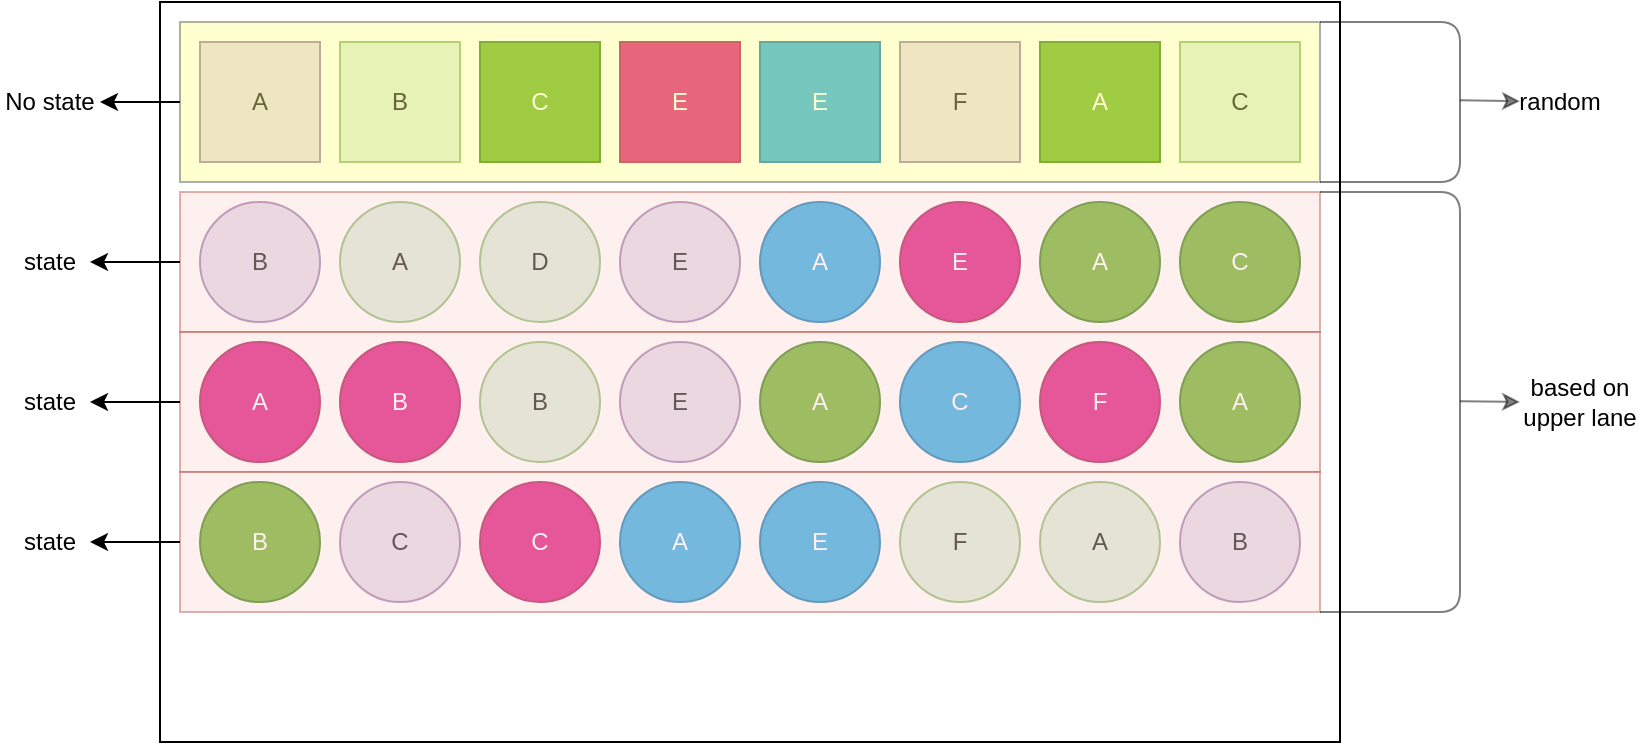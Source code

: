 <mxfile version="14.6.12" type="device"><diagram id="1mwyUXfRjDptJoCiUwpg" name="Page-1"><mxGraphModel dx="878" dy="594" grid="1" gridSize="10" guides="1" tooltips="1" connect="1" arrows="1" fold="1" page="1" pageScale="1" pageWidth="850" pageHeight="1100" math="0" shadow="0"><root><mxCell id="0"/><mxCell id="1" parent="0"/><mxCell id="lZInGCYOEj5cpuT7AwI3-1" value="" style="rounded=0;whiteSpace=wrap;html=1;" vertex="1" parent="1"><mxGeometry x="90" y="80" width="590" height="370" as="geometry"/></mxCell><mxCell id="lZInGCYOEj5cpuT7AwI3-2" value="A" style="rounded=0;whiteSpace=wrap;html=1;fillColor=#e1d5e7;strokeColor=#9673a6;" vertex="1" parent="1"><mxGeometry x="110" y="100" width="60" height="60" as="geometry"/></mxCell><mxCell id="lZInGCYOEj5cpuT7AwI3-3" value="B" style="rounded=0;whiteSpace=wrap;html=1;fillColor=#d5e8d4;strokeColor=#82b366;" vertex="1" parent="1"><mxGeometry x="180" y="100" width="60" height="60" as="geometry"/></mxCell><mxCell id="lZInGCYOEj5cpuT7AwI3-4" value="C" style="rounded=0;whiteSpace=wrap;html=1;fillColor=#60a917;strokeColor=#2D7600;fontColor=#ffffff;" vertex="1" parent="1"><mxGeometry x="250" y="100" width="60" height="60" as="geometry"/></mxCell><mxCell id="lZInGCYOEj5cpuT7AwI3-5" value="E" style="rounded=0;whiteSpace=wrap;html=1;fillColor=#d80073;strokeColor=#A50040;fontColor=#ffffff;" vertex="1" parent="1"><mxGeometry x="320" y="100" width="60" height="60" as="geometry"/></mxCell><mxCell id="lZInGCYOEj5cpuT7AwI3-6" value="E" style="rounded=0;whiteSpace=wrap;html=1;fillColor=#1ba1e2;strokeColor=#006EAF;fontColor=#ffffff;" vertex="1" parent="1"><mxGeometry x="390" y="100" width="60" height="60" as="geometry"/></mxCell><mxCell id="lZInGCYOEj5cpuT7AwI3-7" value="F" style="rounded=0;whiteSpace=wrap;html=1;fillColor=#e1d5e7;strokeColor=#9673a6;" vertex="1" parent="1"><mxGeometry x="460" y="100" width="60" height="60" as="geometry"/></mxCell><mxCell id="lZInGCYOEj5cpuT7AwI3-8" value="A" style="rounded=0;whiteSpace=wrap;html=1;fillColor=#60a917;strokeColor=#2D7600;fontColor=#ffffff;" vertex="1" parent="1"><mxGeometry x="530" y="100" width="60" height="60" as="geometry"/></mxCell><mxCell id="lZInGCYOEj5cpuT7AwI3-9" value="C" style="rounded=0;whiteSpace=wrap;html=1;fillColor=#d5e8d4;strokeColor=#82b366;" vertex="1" parent="1"><mxGeometry x="600" y="100" width="60" height="60" as="geometry"/></mxCell><mxCell id="lZInGCYOEj5cpuT7AwI3-10" value="A" style="ellipse;whiteSpace=wrap;html=1;fillColor=#d5e8d4;strokeColor=#82b366;" vertex="1" parent="1"><mxGeometry x="180" y="180" width="60" height="60" as="geometry"/></mxCell><mxCell id="lZInGCYOEj5cpuT7AwI3-11" value="D" style="ellipse;whiteSpace=wrap;html=1;fillColor=#d5e8d4;strokeColor=#82b366;" vertex="1" parent="1"><mxGeometry x="250" y="180" width="60" height="60" as="geometry"/></mxCell><mxCell id="lZInGCYOEj5cpuT7AwI3-12" value="E" style="ellipse;whiteSpace=wrap;html=1;fillColor=#e1d5e7;strokeColor=#9673a6;" vertex="1" parent="1"><mxGeometry x="320" y="180" width="60" height="60" as="geometry"/></mxCell><mxCell id="lZInGCYOEj5cpuT7AwI3-13" value="A" style="ellipse;whiteSpace=wrap;html=1;fillColor=#1ba1e2;strokeColor=#006EAF;fontColor=#ffffff;" vertex="1" parent="1"><mxGeometry x="390" y="180" width="60" height="60" as="geometry"/></mxCell><mxCell id="lZInGCYOEj5cpuT7AwI3-14" value="E" style="ellipse;whiteSpace=wrap;html=1;fillColor=#d80073;strokeColor=#A50040;fontColor=#ffffff;" vertex="1" parent="1"><mxGeometry x="460" y="180" width="60" height="60" as="geometry"/></mxCell><mxCell id="lZInGCYOEj5cpuT7AwI3-15" value="A" style="ellipse;whiteSpace=wrap;html=1;fillColor=#60a917;strokeColor=#2D7600;fontColor=#ffffff;" vertex="1" parent="1"><mxGeometry x="530" y="180" width="60" height="60" as="geometry"/></mxCell><mxCell id="lZInGCYOEj5cpuT7AwI3-16" value="B" style="ellipse;whiteSpace=wrap;html=1;fillColor=#e1d5e7;strokeColor=#9673a6;" vertex="1" parent="1"><mxGeometry x="110" y="180" width="60" height="60" as="geometry"/></mxCell><mxCell id="lZInGCYOEj5cpuT7AwI3-17" value="C" style="ellipse;whiteSpace=wrap;html=1;fillColor=#60a917;strokeColor=#2D7600;fontColor=#ffffff;" vertex="1" parent="1"><mxGeometry x="600" y="180" width="60" height="60" as="geometry"/></mxCell><mxCell id="lZInGCYOEj5cpuT7AwI3-18" value="B" style="ellipse;whiteSpace=wrap;html=1;fillColor=#d80073;strokeColor=#A50040;fontColor=#ffffff;" vertex="1" parent="1"><mxGeometry x="180" y="250" width="60" height="60" as="geometry"/></mxCell><mxCell id="lZInGCYOEj5cpuT7AwI3-19" value="B" style="ellipse;whiteSpace=wrap;html=1;fillColor=#d5e8d4;strokeColor=#82b366;" vertex="1" parent="1"><mxGeometry x="250" y="250" width="60" height="60" as="geometry"/></mxCell><mxCell id="lZInGCYOEj5cpuT7AwI3-20" value="E" style="ellipse;whiteSpace=wrap;html=1;fillColor=#e1d5e7;strokeColor=#9673a6;" vertex="1" parent="1"><mxGeometry x="320" y="250" width="60" height="60" as="geometry"/></mxCell><mxCell id="lZInGCYOEj5cpuT7AwI3-21" value="A" style="ellipse;whiteSpace=wrap;html=1;fillColor=#60a917;strokeColor=#2D7600;fontColor=#ffffff;" vertex="1" parent="1"><mxGeometry x="390" y="250" width="60" height="60" as="geometry"/></mxCell><mxCell id="lZInGCYOEj5cpuT7AwI3-22" value="C" style="ellipse;whiteSpace=wrap;html=1;fillColor=#1ba1e2;strokeColor=#006EAF;fontColor=#ffffff;" vertex="1" parent="1"><mxGeometry x="460" y="250" width="60" height="60" as="geometry"/></mxCell><mxCell id="lZInGCYOEj5cpuT7AwI3-23" value="F" style="ellipse;whiteSpace=wrap;html=1;fillColor=#d80073;strokeColor=#A50040;fontColor=#ffffff;" vertex="1" parent="1"><mxGeometry x="530" y="250" width="60" height="60" as="geometry"/></mxCell><mxCell id="lZInGCYOEj5cpuT7AwI3-24" value="A" style="ellipse;whiteSpace=wrap;html=1;fillColor=#d80073;strokeColor=#A50040;fontColor=#ffffff;" vertex="1" parent="1"><mxGeometry x="110" y="250" width="60" height="60" as="geometry"/></mxCell><mxCell id="lZInGCYOEj5cpuT7AwI3-25" value="A" style="ellipse;whiteSpace=wrap;html=1;fillColor=#60a917;strokeColor=#2D7600;fontColor=#ffffff;" vertex="1" parent="1"><mxGeometry x="600" y="250" width="60" height="60" as="geometry"/></mxCell><mxCell id="lZInGCYOEj5cpuT7AwI3-26" value="C" style="ellipse;whiteSpace=wrap;html=1;fillColor=#e1d5e7;strokeColor=#9673a6;" vertex="1" parent="1"><mxGeometry x="180" y="320" width="60" height="60" as="geometry"/></mxCell><mxCell id="lZInGCYOEj5cpuT7AwI3-27" value="C" style="ellipse;whiteSpace=wrap;html=1;fillColor=#d80073;strokeColor=#A50040;fontColor=#ffffff;" vertex="1" parent="1"><mxGeometry x="250" y="320" width="60" height="60" as="geometry"/></mxCell><mxCell id="lZInGCYOEj5cpuT7AwI3-28" value="A" style="ellipse;whiteSpace=wrap;html=1;fillColor=#1ba1e2;strokeColor=#006EAF;fontColor=#ffffff;" vertex="1" parent="1"><mxGeometry x="320" y="320" width="60" height="60" as="geometry"/></mxCell><mxCell id="lZInGCYOEj5cpuT7AwI3-29" value="E" style="ellipse;whiteSpace=wrap;html=1;fillColor=#1ba1e2;strokeColor=#006EAF;fontColor=#ffffff;" vertex="1" parent="1"><mxGeometry x="390" y="320" width="60" height="60" as="geometry"/></mxCell><mxCell id="lZInGCYOEj5cpuT7AwI3-30" value="F" style="ellipse;whiteSpace=wrap;html=1;fillColor=#d5e8d4;strokeColor=#82b366;" vertex="1" parent="1"><mxGeometry x="460" y="320" width="60" height="60" as="geometry"/></mxCell><mxCell id="lZInGCYOEj5cpuT7AwI3-31" value="A" style="ellipse;whiteSpace=wrap;html=1;fillColor=#d5e8d4;strokeColor=#82b366;" vertex="1" parent="1"><mxGeometry x="530" y="320" width="60" height="60" as="geometry"/></mxCell><mxCell id="lZInGCYOEj5cpuT7AwI3-32" value="B" style="ellipse;whiteSpace=wrap;html=1;fillColor=#60a917;strokeColor=#2D7600;fontColor=#ffffff;" vertex="1" parent="1"><mxGeometry x="110" y="320" width="60" height="60" as="geometry"/></mxCell><mxCell id="lZInGCYOEj5cpuT7AwI3-33" value="B" style="ellipse;whiteSpace=wrap;html=1;fillColor=#e1d5e7;strokeColor=#9673a6;" vertex="1" parent="1"><mxGeometry x="600" y="320" width="60" height="60" as="geometry"/></mxCell><mxCell id="lZInGCYOEj5cpuT7AwI3-34" value="No state" style="text;html=1;strokeColor=none;fillColor=none;align=center;verticalAlign=middle;whiteSpace=wrap;rounded=0;" vertex="1" parent="1"><mxGeometry x="10" y="120" width="50" height="20" as="geometry"/></mxCell><mxCell id="lZInGCYOEj5cpuT7AwI3-35" value="" style="endArrow=classic;html=1;entryX=1;entryY=0.5;entryDx=0;entryDy=0;exitX=0;exitY=0.5;exitDx=0;exitDy=0;" edge="1" parent="1" source="lZInGCYOEj5cpuT7AwI3-36" target="lZInGCYOEj5cpuT7AwI3-34"><mxGeometry width="50" height="50" relative="1" as="geometry"><mxPoint x="50" y="210" as="sourcePoint"/><mxPoint x="100" y="160" as="targetPoint"/></mxGeometry></mxCell><mxCell id="lZInGCYOEj5cpuT7AwI3-36" value="" style="rounded=0;whiteSpace=wrap;html=1;strokeColor=#36393d;opacity=40;fillColor=#ffff88;" vertex="1" parent="1"><mxGeometry x="100" y="90" width="570" height="80" as="geometry"/></mxCell><mxCell id="lZInGCYOEj5cpuT7AwI3-38" value="state" style="text;html=1;strokeColor=none;fillColor=none;align=center;verticalAlign=middle;whiteSpace=wrap;rounded=0;opacity=40;" vertex="1" parent="1"><mxGeometry x="15" y="200" width="40" height="20" as="geometry"/></mxCell><mxCell id="lZInGCYOEj5cpuT7AwI3-39" value="" style="rounded=0;whiteSpace=wrap;html=1;opacity=40;fillColor=#fad9d5;strokeColor=#ae4132;" vertex="1" parent="1"><mxGeometry x="100" y="175" width="570" height="70" as="geometry"/></mxCell><mxCell id="lZInGCYOEj5cpuT7AwI3-40" value="" style="rounded=0;whiteSpace=wrap;html=1;opacity=40;fillColor=#fad9d5;strokeColor=#ae4132;" vertex="1" parent="1"><mxGeometry x="100" y="245" width="570" height="70" as="geometry"/></mxCell><mxCell id="lZInGCYOEj5cpuT7AwI3-41" value="" style="rounded=0;whiteSpace=wrap;html=1;opacity=40;fillColor=#fad9d5;strokeColor=#ae4132;" vertex="1" parent="1"><mxGeometry x="100" y="315" width="570" height="70" as="geometry"/></mxCell><mxCell id="lZInGCYOEj5cpuT7AwI3-42" value="" style="endArrow=classic;html=1;entryX=1;entryY=0.5;entryDx=0;entryDy=0;exitX=0;exitY=0.5;exitDx=0;exitDy=0;" edge="1" parent="1" source="lZInGCYOEj5cpuT7AwI3-39" target="lZInGCYOEj5cpuT7AwI3-38"><mxGeometry width="50" height="50" relative="1" as="geometry"><mxPoint x="40" y="290" as="sourcePoint"/><mxPoint x="90" y="240" as="targetPoint"/></mxGeometry></mxCell><mxCell id="lZInGCYOEj5cpuT7AwI3-43" value="state" style="text;html=1;strokeColor=none;fillColor=none;align=center;verticalAlign=middle;whiteSpace=wrap;rounded=0;opacity=40;" vertex="1" parent="1"><mxGeometry x="15" y="270" width="40" height="20" as="geometry"/></mxCell><mxCell id="lZInGCYOEj5cpuT7AwI3-44" value="" style="endArrow=classic;html=1;entryX=1;entryY=0.5;entryDx=0;entryDy=0;exitX=0;exitY=0.5;exitDx=0;exitDy=0;" edge="1" parent="1" target="lZInGCYOEj5cpuT7AwI3-43"><mxGeometry width="50" height="50" relative="1" as="geometry"><mxPoint x="100" y="280" as="sourcePoint"/><mxPoint x="90" y="310" as="targetPoint"/></mxGeometry></mxCell><mxCell id="lZInGCYOEj5cpuT7AwI3-45" value="state" style="text;html=1;strokeColor=none;fillColor=none;align=center;verticalAlign=middle;whiteSpace=wrap;rounded=0;opacity=40;" vertex="1" parent="1"><mxGeometry x="15" y="340" width="40" height="20" as="geometry"/></mxCell><mxCell id="lZInGCYOEj5cpuT7AwI3-46" value="" style="endArrow=classic;html=1;entryX=1;entryY=0.5;entryDx=0;entryDy=0;exitX=0;exitY=0.5;exitDx=0;exitDy=0;" edge="1" parent="1" target="lZInGCYOEj5cpuT7AwI3-45"><mxGeometry width="50" height="50" relative="1" as="geometry"><mxPoint x="100" y="350" as="sourcePoint"/><mxPoint x="90" y="380" as="targetPoint"/></mxGeometry></mxCell><mxCell id="lZInGCYOEj5cpuT7AwI3-47" value="" style="endArrow=none;html=1;exitX=1;exitY=1;exitDx=0;exitDy=0;entryX=1;entryY=0;entryDx=0;entryDy=0;opacity=50;" edge="1" parent="1" source="lZInGCYOEj5cpuT7AwI3-41" target="lZInGCYOEj5cpuT7AwI3-39"><mxGeometry width="50" height="50" relative="1" as="geometry"><mxPoint x="680" y="210" as="sourcePoint"/><mxPoint x="730" y="160" as="targetPoint"/><Array as="points"><mxPoint x="740" y="385"/><mxPoint x="740" y="250"/><mxPoint x="740" y="175"/></Array></mxGeometry></mxCell><mxCell id="lZInGCYOEj5cpuT7AwI3-48" value="" style="endArrow=classic;html=1;opacity=50;" edge="1" parent="1"><mxGeometry width="50" height="50" relative="1" as="geometry"><mxPoint x="740" y="279.58" as="sourcePoint"/><mxPoint x="770" y="280" as="targetPoint"/></mxGeometry></mxCell><mxCell id="lZInGCYOEj5cpuT7AwI3-49" value="" style="endArrow=none;html=1;exitX=1;exitY=1;exitDx=0;exitDy=0;entryX=1;entryY=0;entryDx=0;entryDy=0;opacity=50;" edge="1" parent="1" source="lZInGCYOEj5cpuT7AwI3-36"><mxGeometry width="50" height="50" relative="1" as="geometry"><mxPoint x="670.0" y="300" as="sourcePoint"/><mxPoint x="670.0" y="90" as="targetPoint"/><Array as="points"><mxPoint x="740" y="170"/><mxPoint x="740" y="90"/></Array></mxGeometry></mxCell><mxCell id="lZInGCYOEj5cpuT7AwI3-50" value="" style="endArrow=classic;html=1;opacity=50;" edge="1" parent="1"><mxGeometry width="50" height="50" relative="1" as="geometry"><mxPoint x="740" y="129.17" as="sourcePoint"/><mxPoint x="770" y="129.59" as="targetPoint"/></mxGeometry></mxCell><mxCell id="lZInGCYOEj5cpuT7AwI3-51" value="random" style="text;html=1;strokeColor=none;fillColor=none;align=center;verticalAlign=middle;whiteSpace=wrap;rounded=0;opacity=40;" vertex="1" parent="1"><mxGeometry x="770" y="120" width="40" height="20" as="geometry"/></mxCell><mxCell id="lZInGCYOEj5cpuT7AwI3-52" value="based on upper lane" style="text;html=1;strokeColor=none;fillColor=none;align=center;verticalAlign=middle;whiteSpace=wrap;rounded=0;opacity=40;" vertex="1" parent="1"><mxGeometry x="770" y="270" width="60" height="20" as="geometry"/></mxCell></root></mxGraphModel></diagram></mxfile>